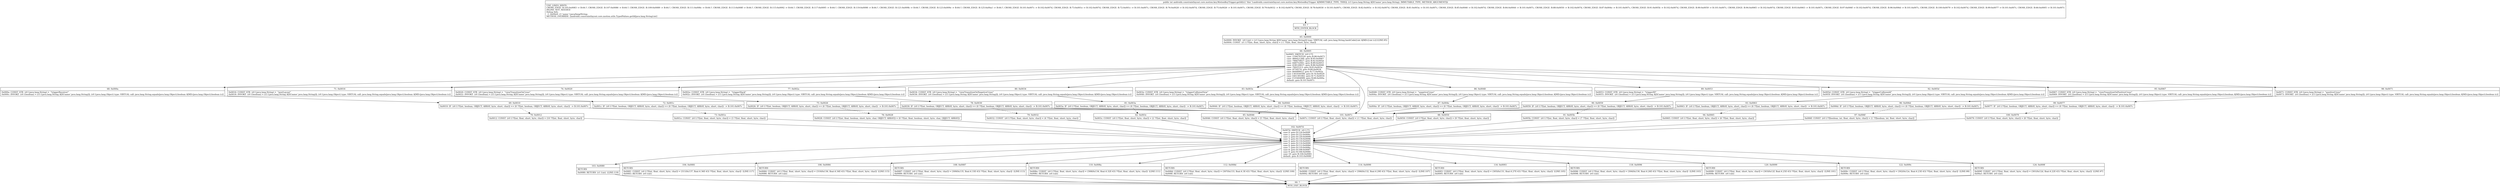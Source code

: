 digraph "CFG forandroidx.constraintlayout.core.motion.key.MotionKeyTrigger.getId(Ljava\/lang\/String;)I" {
Node_63 [shape=record,label="{63\:\ ?|MTH_ENTER_BLOCK\l}"];
Node_65 [shape=record,label="{65\:\ 0x0000|0x0000: INVOKE  (r0 I:int) = (r3 I:java.lang.String A[D('name' java.lang.String)]) type: VIRTUAL call: java.lang.String.hashCode():int A[MD:():int (c)] (LINE:95)\l0x0004: CONST  (r1 I:??[int, float, short, byte, char]) = (\-1 ??[int, float, short, byte, char]) \l}"];
Node_66 [shape=record,label="{66\:\ 0x0005|0x0005: SWITCH  (r0 I:??)\l case \-1594793529: goto B:98:0x0071\l case \-966421266: goto B:95:0x0067\l case \-786670827: goto B:92:0x005d\l case \-648752941: goto B:89:0x0053\l case \-638126837: goto B:86:0x0048\l case \-76025313: goto B:83:0x003e\l case \-9754574: goto B:80:0x0034\l case 364489912: goto B:77:0x002a\l case 1301930599: goto B:74:0x0020\l case 1401391082: goto B:71:0x0016\l case 1535404999: goto B:68:0x000a\l default: goto B:101:0x007c \l}"];
Node_68 [shape=record,label="{68\:\ 0x000a|0x000a: CONST_STR  (r0 I:java.lang.String) =  \"triggerReceiver\" \l0x000c: INVOKE  (r0 I:boolean) = (r3 I:java.lang.String A[D('name' java.lang.String)]), (r0 I:java.lang.Object) type: VIRTUAL call: java.lang.String.equals(java.lang.Object):boolean A[MD:(java.lang.Object):boolean (c)]\l}"];
Node_69 [shape=record,label="{69\:\ 0x0010|0x0010: IF  (r0 I:??[int, boolean, OBJECT, ARRAY, byte, short, char]) == (0 ??[int, boolean, OBJECT, ARRAY, byte, short, char])  \-\> B:101:0x007c \l}"];
Node_70 [shape=record,label="{70\:\ 0x0012|0x0012: CONST  (r0 I:??[int, float, short, byte, char]) = (10 ??[int, float, short, byte, char]) \l}"];
Node_102 [shape=record,label="{102\:\ 0x007d|0x007d: SWITCH  (r0 I:??)\l case 0: goto B:124:0x009f\l case 1: goto B:122:0x009c\l case 2: goto B:120:0x0099\l case 3: goto B:118:0x0096\l case 4: goto B:116:0x0093\l case 5: goto B:114:0x0090\l case 6: goto B:112:0x008d\l case 7: goto B:110:0x008a\l case 8: goto B:108:0x0087\l case 9: goto B:106:0x0084\l case 10: goto B:104:0x0081\l default: goto B:103:0x0080 \l}"];
Node_103 [shape=record,label="{103\:\ 0x0080|RETURN\l|0x0080: RETURN  (r1 I:int)  (LINE:119)\l}"];
Node_64 [shape=record,label="{64\:\ ?|MTH_EXIT_BLOCK\l}"];
Node_104 [shape=record,label="{104\:\ 0x0081|RETURN\l|0x0081: CONST  (r0 I:??[int, float, short, byte, char]) = (311(0x137, float:4.36E\-43) ??[int, float, short, byte, char])  (LINE:117)\l0x0083: RETURN  (r0 I:int) \l}"];
Node_106 [shape=record,label="{106\:\ 0x0084|RETURN\l|0x0084: CONST  (r0 I:??[int, float, short, byte, char]) = (310(0x136, float:4.34E\-43) ??[int, float, short, byte, char])  (LINE:115)\l0x0086: RETURN  (r0 I:int) \l}"];
Node_108 [shape=record,label="{108\:\ 0x0087|RETURN\l|0x0087: CONST  (r0 I:??[int, float, short, byte, char]) = (309(0x135, float:4.33E\-43) ??[int, float, short, byte, char])  (LINE:113)\l0x0089: RETURN  (r0 I:int) \l}"];
Node_110 [shape=record,label="{110\:\ 0x008a|RETURN\l|0x008a: CONST  (r0 I:??[int, float, short, byte, char]) = (308(0x134, float:4.32E\-43) ??[int, float, short, byte, char])  (LINE:111)\l0x008c: RETURN  (r0 I:int) \l}"];
Node_112 [shape=record,label="{112\:\ 0x008d|RETURN\l|0x008d: CONST  (r0 I:??[int, float, short, byte, char]) = (307(0x133, float:4.3E\-43) ??[int, float, short, byte, char])  (LINE:109)\l0x008f: RETURN  (r0 I:int) \l}"];
Node_114 [shape=record,label="{114\:\ 0x0090|RETURN\l|0x0090: CONST  (r0 I:??[int, float, short, byte, char]) = (306(0x132, float:4.29E\-43) ??[int, float, short, byte, char])  (LINE:107)\l0x0092: RETURN  (r0 I:int) \l}"];
Node_116 [shape=record,label="{116\:\ 0x0093|RETURN\l|0x0093: CONST  (r0 I:??[int, float, short, byte, char]) = (305(0x131, float:4.27E\-43) ??[int, float, short, byte, char])  (LINE:105)\l0x0095: RETURN  (r0 I:int) \l}"];
Node_118 [shape=record,label="{118\:\ 0x0096|RETURN\l|0x0096: CONST  (r0 I:??[int, float, short, byte, char]) = (304(0x130, float:4.26E\-43) ??[int, float, short, byte, char])  (LINE:103)\l0x0098: RETURN  (r0 I:int) \l}"];
Node_120 [shape=record,label="{120\:\ 0x0099|RETURN\l|0x0099: CONST  (r0 I:??[int, float, short, byte, char]) = (303(0x12f, float:4.25E\-43) ??[int, float, short, byte, char])  (LINE:101)\l0x009b: RETURN  (r0 I:int) \l}"];
Node_122 [shape=record,label="{122\:\ 0x009c|RETURN\l|0x009c: CONST  (r0 I:??[int, float, short, byte, char]) = (302(0x12e, float:4.23E\-43) ??[int, float, short, byte, char])  (LINE:99)\l0x009e: RETURN  (r0 I:int) \l}"];
Node_124 [shape=record,label="{124\:\ 0x009f|RETURN\l|0x009f: CONST  (r0 I:??[int, float, short, byte, char]) = (301(0x12d, float:4.22E\-43) ??[int, float, short, byte, char])  (LINE:97)\l0x00a1: RETURN  (r0 I:int) \l}"];
Node_71 [shape=record,label="{71\:\ 0x0016|0x0016: CONST_STR  (r0 I:java.lang.String) =  \"postLayout\" \l0x0018: INVOKE  (r0 I:boolean) = (r3 I:java.lang.String A[D('name' java.lang.String)]), (r0 I:java.lang.Object) type: VIRTUAL call: java.lang.String.equals(java.lang.Object):boolean A[MD:(java.lang.Object):boolean (c)]\l}"];
Node_72 [shape=record,label="{72\:\ 0x001c|0x001c: IF  (r0 I:??[int, boolean, OBJECT, ARRAY, byte, short, char]) == (0 ??[int, boolean, OBJECT, ARRAY, byte, short, char])  \-\> B:101:0x007c \l}"];
Node_73 [shape=record,label="{73\:\ 0x001e|0x001e: CONST  (r0 I:??[int, float, short, byte, char]) = (3 ??[int, float, short, byte, char]) \l}"];
Node_74 [shape=record,label="{74\:\ 0x0020|0x0020: CONST_STR  (r0 I:java.lang.String) =  \"viewTransitionOnCross\" \l0x0022: INVOKE  (r0 I:boolean) = (r3 I:java.lang.String A[D('name' java.lang.String)]), (r0 I:java.lang.Object) type: VIRTUAL call: java.lang.String.equals(java.lang.Object):boolean A[MD:(java.lang.Object):boolean (c)]\l}"];
Node_75 [shape=record,label="{75\:\ 0x0026|0x0026: IF  (r0 I:??[int, boolean, OBJECT, ARRAY, byte, short, char]) == (0 ??[int, boolean, OBJECT, ARRAY, byte, short, char])  \-\> B:101:0x007c \l}"];
Node_76 [shape=record,label="{76\:\ 0x0028|0x0028: CONST  (r0 I:??[int, float, boolean, short, byte, char, OBJECT, ARRAY]) = (0 ??[int, float, boolean, short, byte, char, OBJECT, ARRAY]) \l}"];
Node_77 [shape=record,label="{77\:\ 0x002a|0x002a: CONST_STR  (r0 I:java.lang.String) =  \"triggerSlack\" \l0x002c: INVOKE  (r0 I:boolean) = (r3 I:java.lang.String A[D('name' java.lang.String)]), (r0 I:java.lang.Object) type: VIRTUAL call: java.lang.String.equals(java.lang.Object):boolean A[MD:(java.lang.Object):boolean (c)]\l}"];
Node_78 [shape=record,label="{78\:\ 0x0030|0x0030: IF  (r0 I:??[int, boolean, OBJECT, ARRAY, byte, short, char]) == (0 ??[int, boolean, OBJECT, ARRAY, byte, short, char])  \-\> B:101:0x007c \l}"];
Node_79 [shape=record,label="{79\:\ 0x0032|0x0032: CONST  (r0 I:??[int, float, short, byte, char]) = (4 ??[int, float, short, byte, char]) \l}"];
Node_80 [shape=record,label="{80\:\ 0x0034|0x0034: CONST_STR  (r0 I:java.lang.String) =  \"viewTransitionOnNegativeCross\" \l0x0036: INVOKE  (r0 I:boolean) = (r3 I:java.lang.String A[D('name' java.lang.String)]), (r0 I:java.lang.Object) type: VIRTUAL call: java.lang.String.equals(java.lang.Object):boolean A[MD:(java.lang.Object):boolean (c)]\l}"];
Node_81 [shape=record,label="{81\:\ 0x003a|0x003a: IF  (r0 I:??[int, boolean, OBJECT, ARRAY, byte, short, char]) == (0 ??[int, boolean, OBJECT, ARRAY, byte, short, char])  \-\> B:101:0x007c \l}"];
Node_82 [shape=record,label="{82\:\ 0x003c|0x003c: CONST  (r0 I:??[int, float, short, byte, char]) = (2 ??[int, float, short, byte, char]) \l}"];
Node_83 [shape=record,label="{83\:\ 0x003e|0x003e: CONST_STR  (r0 I:java.lang.String) =  \"triggerCollisionView\" \l0x0040: INVOKE  (r0 I:boolean) = (r3 I:java.lang.String A[D('name' java.lang.String)]), (r0 I:java.lang.Object) type: VIRTUAL call: java.lang.String.equals(java.lang.Object):boolean A[MD:(java.lang.Object):boolean (c)]\l}"];
Node_84 [shape=record,label="{84\:\ 0x0044|0x0044: IF  (r0 I:??[int, boolean, OBJECT, ARRAY, byte, short, char]) == (0 ??[int, boolean, OBJECT, ARRAY, byte, short, char])  \-\> B:101:0x007c \l}"];
Node_85 [shape=record,label="{85\:\ 0x0046|0x0046: CONST  (r0 I:??[int, float, short, byte, char]) = (5 ??[int, float, short, byte, char]) \l}"];
Node_86 [shape=record,label="{86\:\ 0x0048|0x0048: CONST_STR  (r0 I:java.lang.String) =  \"negativeCross\" \l0x004a: INVOKE  (r0 I:boolean) = (r3 I:java.lang.String A[D('name' java.lang.String)]), (r0 I:java.lang.Object) type: VIRTUAL call: java.lang.String.equals(java.lang.Object):boolean A[MD:(java.lang.Object):boolean (c)]\l}"];
Node_87 [shape=record,label="{87\:\ 0x004e|0x004e: IF  (r0 I:??[int, boolean, OBJECT, ARRAY, byte, short, char]) == (0 ??[int, boolean, OBJECT, ARRAY, byte, short, char])  \-\> B:101:0x007c \l}"];
Node_88 [shape=record,label="{88\:\ 0x0050|0x0050: CONST  (r0 I:??[int, float, short, byte, char]) = (9 ??[int, float, short, byte, char]) \l}"];
Node_89 [shape=record,label="{89\:\ 0x0053|0x0053: CONST_STR  (r0 I:java.lang.String) =  \"triggerID\" \l0x0055: INVOKE  (r0 I:boolean) = (r3 I:java.lang.String A[D('name' java.lang.String)]), (r0 I:java.lang.Object) type: VIRTUAL call: java.lang.String.equals(java.lang.Object):boolean A[MD:(java.lang.Object):boolean (c)]\l}"];
Node_90 [shape=record,label="{90\:\ 0x0059|0x0059: IF  (r0 I:??[int, boolean, OBJECT, ARRAY, byte, short, char]) == (0 ??[int, boolean, OBJECT, ARRAY, byte, short, char])  \-\> B:101:0x007c \l}"];
Node_91 [shape=record,label="{91\:\ 0x005b|0x005b: CONST  (r0 I:??[int, float, short, byte, char]) = (7 ??[int, float, short, byte, char]) \l}"];
Node_92 [shape=record,label="{92\:\ 0x005d|0x005d: CONST_STR  (r0 I:java.lang.String) =  \"triggerCollisionId\" \l0x005f: INVOKE  (r0 I:boolean) = (r3 I:java.lang.String A[D('name' java.lang.String)]), (r0 I:java.lang.Object) type: VIRTUAL call: java.lang.String.equals(java.lang.Object):boolean A[MD:(java.lang.Object):boolean (c)]\l}"];
Node_93 [shape=record,label="{93\:\ 0x0063|0x0063: IF  (r0 I:??[int, boolean, OBJECT, ARRAY, byte, short, char]) == (0 ??[int, boolean, OBJECT, ARRAY, byte, short, char])  \-\> B:101:0x007c \l}"];
Node_94 [shape=record,label="{94\:\ 0x0065|0x0065: CONST  (r0 I:??[int, float, short, byte, char]) = (6 ??[int, float, short, byte, char]) \l}"];
Node_95 [shape=record,label="{95\:\ 0x0067|0x0067: CONST_STR  (r0 I:java.lang.String) =  \"viewTransitionOnPositiveCross\" \l0x0069: INVOKE  (r0 I:boolean) = (r3 I:java.lang.String A[D('name' java.lang.String)]), (r0 I:java.lang.Object) type: VIRTUAL call: java.lang.String.equals(java.lang.Object):boolean A[MD:(java.lang.Object):boolean (c)]\l}"];
Node_96 [shape=record,label="{96\:\ 0x006d|0x006d: IF  (r0 I:??[int, boolean, OBJECT, ARRAY, byte, short, char]) == (0 ??[int, boolean, OBJECT, ARRAY, byte, short, char])  \-\> B:101:0x007c \l}"];
Node_97 [shape=record,label="{97\:\ 0x006f|0x006f: CONST  (r0 I:??[boolean, int, float, short, byte, char]) = (1 ??[boolean, int, float, short, byte, char]) \l}"];
Node_98 [shape=record,label="{98\:\ 0x0071|0x0071: CONST_STR  (r0 I:java.lang.String) =  \"positiveCross\" \l0x0073: INVOKE  (r0 I:boolean) = (r3 I:java.lang.String A[D('name' java.lang.String)]), (r0 I:java.lang.Object) type: VIRTUAL call: java.lang.String.equals(java.lang.Object):boolean A[MD:(java.lang.Object):boolean (c)]\l}"];
Node_99 [shape=record,label="{99\:\ 0x0077|0x0077: IF  (r0 I:??[int, boolean, OBJECT, ARRAY, byte, short, char]) == (0 ??[int, boolean, OBJECT, ARRAY, byte, short, char])  \-\> B:101:0x007c \l}"];
Node_100 [shape=record,label="{100\:\ 0x0079|0x0079: CONST  (r0 I:??[int, float, short, byte, char]) = (8 ??[int, float, short, byte, char]) \l}"];
Node_101 [shape=record,label="{101\:\ 0x007c|0x007c: CONST  (r0 I:??[int, float, short, byte, char]) = (\-1 ??[int, float, short, byte, char]) \l}"];
MethodNode[shape=record,label="{public int androidx.constraintlayout.core.motion.key.MotionKeyTrigger.getId((r2 'this' I:androidx.constraintlayout.core.motion.key.MotionKeyTrigger A[IMMUTABLE_TYPE, THIS]), (r3 I:java.lang.String A[D('name' java.lang.String), IMMUTABLE_TYPE, METHOD_ARGUMENT]))  | USE_LINES_HINTS\lCROSS_EDGE: B:105:0x0083 \-\> B:64:?, CROSS_EDGE: B:107:0x0086 \-\> B:64:?, CROSS_EDGE: B:109:0x0089 \-\> B:64:?, CROSS_EDGE: B:111:0x008c \-\> B:64:?, CROSS_EDGE: B:113:0x008f \-\> B:64:?, CROSS_EDGE: B:115:0x0092 \-\> B:64:?, CROSS_EDGE: B:117:0x0095 \-\> B:64:?, CROSS_EDGE: B:119:0x0098 \-\> B:64:?, CROSS_EDGE: B:121:0x009b \-\> B:64:?, CROSS_EDGE: B:123:0x009e \-\> B:64:?, CROSS_EDGE: B:125:0x00a1 \-\> B:64:?, CROSS_EDGE: B:101:0x007c \-\> B:102:0x007d, CROSS_EDGE: B:73:0x001e \-\> B:102:0x007d, CROSS_EDGE: B:72:0x001c \-\> B:101:0x007c, CROSS_EDGE: B:76:0x0028 \-\> B:102:0x007d, CROSS_EDGE: B:75:0x0026 \-\> B:101:0x007c, CROSS_EDGE: B:79:0x0032 \-\> B:102:0x007d, CROSS_EDGE: B:78:0x0030 \-\> B:101:0x007c, CROSS_EDGE: B:82:0x003c \-\> B:102:0x007d, CROSS_EDGE: B:81:0x003a \-\> B:101:0x007c, CROSS_EDGE: B:85:0x0046 \-\> B:102:0x007d, CROSS_EDGE: B:84:0x0044 \-\> B:101:0x007c, CROSS_EDGE: B:88:0x0050 \-\> B:102:0x007d, CROSS_EDGE: B:87:0x004e \-\> B:101:0x007c, CROSS_EDGE: B:91:0x005b \-\> B:102:0x007d, CROSS_EDGE: B:90:0x0059 \-\> B:101:0x007c, CROSS_EDGE: B:94:0x0065 \-\> B:102:0x007d, CROSS_EDGE: B:93:0x0063 \-\> B:101:0x007c, CROSS_EDGE: B:97:0x006f \-\> B:102:0x007d, CROSS_EDGE: B:96:0x006d \-\> B:101:0x007c, CROSS_EDGE: B:100:0x0079 \-\> B:102:0x007d, CROSS_EDGE: B:99:0x0077 \-\> B:101:0x007c, CROSS_EDGE: B:66:0x0005 \-\> B:101:0x007c\lINLINE_NOT_NEEDED\lDebug Info:\l  \-1 \-0x00e9: r3 'name' Ljava\/lang\/String;\lMETHOD_OVERRIDE: [androidx.constraintlayout.core.motion.utils.TypedValues.getId(java.lang.String):int]\l}"];
MethodNode -> Node_63;Node_63 -> Node_65;
Node_65 -> Node_66;
Node_66 -> Node_68;
Node_66 -> Node_71;
Node_66 -> Node_74;
Node_66 -> Node_77;
Node_66 -> Node_80;
Node_66 -> Node_83;
Node_66 -> Node_86;
Node_66 -> Node_89;
Node_66 -> Node_92;
Node_66 -> Node_95;
Node_66 -> Node_98;
Node_66 -> Node_101;
Node_68 -> Node_69;
Node_69 -> Node_70[style=dashed];
Node_69 -> Node_101;
Node_70 -> Node_102;
Node_102 -> Node_103;
Node_102 -> Node_104;
Node_102 -> Node_106;
Node_102 -> Node_108;
Node_102 -> Node_110;
Node_102 -> Node_112;
Node_102 -> Node_114;
Node_102 -> Node_116;
Node_102 -> Node_118;
Node_102 -> Node_120;
Node_102 -> Node_122;
Node_102 -> Node_124;
Node_103 -> Node_64;
Node_104 -> Node_64;
Node_106 -> Node_64;
Node_108 -> Node_64;
Node_110 -> Node_64;
Node_112 -> Node_64;
Node_114 -> Node_64;
Node_116 -> Node_64;
Node_118 -> Node_64;
Node_120 -> Node_64;
Node_122 -> Node_64;
Node_124 -> Node_64;
Node_71 -> Node_72;
Node_72 -> Node_73[style=dashed];
Node_72 -> Node_101;
Node_73 -> Node_102;
Node_74 -> Node_75;
Node_75 -> Node_76[style=dashed];
Node_75 -> Node_101;
Node_76 -> Node_102;
Node_77 -> Node_78;
Node_78 -> Node_79[style=dashed];
Node_78 -> Node_101;
Node_79 -> Node_102;
Node_80 -> Node_81;
Node_81 -> Node_82[style=dashed];
Node_81 -> Node_101;
Node_82 -> Node_102;
Node_83 -> Node_84;
Node_84 -> Node_85[style=dashed];
Node_84 -> Node_101;
Node_85 -> Node_102;
Node_86 -> Node_87;
Node_87 -> Node_88[style=dashed];
Node_87 -> Node_101;
Node_88 -> Node_102;
Node_89 -> Node_90;
Node_90 -> Node_91[style=dashed];
Node_90 -> Node_101;
Node_91 -> Node_102;
Node_92 -> Node_93;
Node_93 -> Node_94[style=dashed];
Node_93 -> Node_101;
Node_94 -> Node_102;
Node_95 -> Node_96;
Node_96 -> Node_97[style=dashed];
Node_96 -> Node_101;
Node_97 -> Node_102;
Node_98 -> Node_99;
Node_99 -> Node_100[style=dashed];
Node_99 -> Node_101;
Node_100 -> Node_102;
Node_101 -> Node_102;
}

